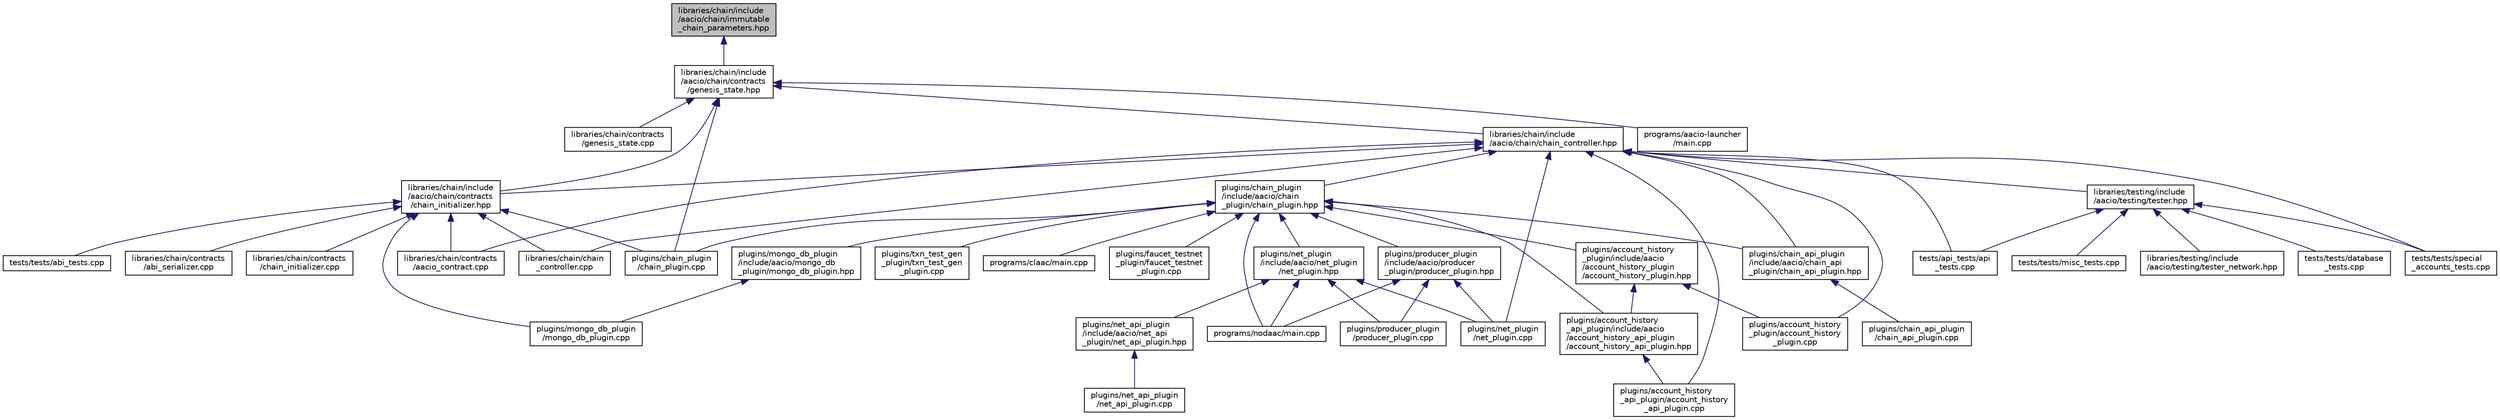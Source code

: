 digraph "libraries/chain/include/aacio/chain/immutable_chain_parameters.hpp"
{
  edge [fontname="Helvetica",fontsize="10",labelfontname="Helvetica",labelfontsize="10"];
  node [fontname="Helvetica",fontsize="10",shape=record];
  Node141 [label="libraries/chain/include\l/aacio/chain/immutable\l_chain_parameters.hpp",height=0.2,width=0.4,color="black", fillcolor="grey75", style="filled", fontcolor="black"];
  Node141 -> Node142 [dir="back",color="midnightblue",fontsize="10",style="solid"];
  Node142 [label="libraries/chain/include\l/aacio/chain/contracts\l/genesis_state.hpp",height=0.2,width=0.4,color="black", fillcolor="white", style="filled",URL="$genesis__state_8hpp.html"];
  Node142 -> Node143 [dir="back",color="midnightblue",fontsize="10",style="solid"];
  Node143 [label="libraries/chain/contracts\l/genesis_state.cpp",height=0.2,width=0.4,color="black", fillcolor="white", style="filled",URL="$genesis__state_8cpp.html"];
  Node142 -> Node144 [dir="back",color="midnightblue",fontsize="10",style="solid"];
  Node144 [label="libraries/chain/include\l/aacio/chain/chain_controller.hpp",height=0.2,width=0.4,color="black", fillcolor="white", style="filled",URL="$chain__controller_8hpp.html"];
  Node144 -> Node145 [dir="back",color="midnightblue",fontsize="10",style="solid"];
  Node145 [label="libraries/chain/chain\l_controller.cpp",height=0.2,width=0.4,color="black", fillcolor="white", style="filled",URL="$chain__controller_8cpp.html"];
  Node144 -> Node146 [dir="back",color="midnightblue",fontsize="10",style="solid"];
  Node146 [label="libraries/chain/contracts\l/aacio_contract.cpp",height=0.2,width=0.4,color="black", fillcolor="white", style="filled",URL="$aacio__contract_8cpp.html"];
  Node144 -> Node147 [dir="back",color="midnightblue",fontsize="10",style="solid"];
  Node147 [label="libraries/chain/include\l/aacio/chain/contracts\l/chain_initializer.hpp",height=0.2,width=0.4,color="black", fillcolor="white", style="filled",URL="$chain__initializer_8hpp.html"];
  Node147 -> Node145 [dir="back",color="midnightblue",fontsize="10",style="solid"];
  Node147 -> Node146 [dir="back",color="midnightblue",fontsize="10",style="solid"];
  Node147 -> Node148 [dir="back",color="midnightblue",fontsize="10",style="solid"];
  Node148 [label="libraries/chain/contracts\l/abi_serializer.cpp",height=0.2,width=0.4,color="black", fillcolor="white", style="filled",URL="$abi__serializer_8cpp.html"];
  Node147 -> Node149 [dir="back",color="midnightblue",fontsize="10",style="solid"];
  Node149 [label="libraries/chain/contracts\l/chain_initializer.cpp",height=0.2,width=0.4,color="black", fillcolor="white", style="filled",URL="$chain__initializer_8cpp.html"];
  Node147 -> Node150 [dir="back",color="midnightblue",fontsize="10",style="solid"];
  Node150 [label="plugins/chain_plugin\l/chain_plugin.cpp",height=0.2,width=0.4,color="black", fillcolor="white", style="filled",URL="$chain__plugin_8cpp.html"];
  Node147 -> Node151 [dir="back",color="midnightblue",fontsize="10",style="solid"];
  Node151 [label="plugins/mongo_db_plugin\l/mongo_db_plugin.cpp",height=0.2,width=0.4,color="black", fillcolor="white", style="filled",URL="$mongo__db__plugin_8cpp.html"];
  Node147 -> Node152 [dir="back",color="midnightblue",fontsize="10",style="solid"];
  Node152 [label="tests/tests/abi_tests.cpp",height=0.2,width=0.4,color="black", fillcolor="white", style="filled",URL="$abi__tests_8cpp.html"];
  Node144 -> Node153 [dir="back",color="midnightblue",fontsize="10",style="solid"];
  Node153 [label="libraries/testing/include\l/aacio/testing/tester.hpp",height=0.2,width=0.4,color="black", fillcolor="white", style="filled",URL="$tester_8hpp_source.html"];
  Node153 -> Node154 [dir="back",color="midnightblue",fontsize="10",style="solid"];
  Node154 [label="libraries/testing/include\l/aacio/testing/tester_network.hpp",height=0.2,width=0.4,color="black", fillcolor="white", style="filled",URL="$tester__network_8hpp_source.html"];
  Node153 -> Node155 [dir="back",color="midnightblue",fontsize="10",style="solid"];
  Node155 [label="tests/api_tests/api\l_tests.cpp",height=0.2,width=0.4,color="black", fillcolor="white", style="filled",URL="$api__tests_8cpp.html"];
  Node153 -> Node156 [dir="back",color="midnightblue",fontsize="10",style="solid"];
  Node156 [label="tests/tests/database\l_tests.cpp",height=0.2,width=0.4,color="black", fillcolor="white", style="filled",URL="$database__tests_8cpp.html"];
  Node153 -> Node157 [dir="back",color="midnightblue",fontsize="10",style="solid"];
  Node157 [label="tests/tests/misc_tests.cpp",height=0.2,width=0.4,color="black", fillcolor="white", style="filled",URL="$misc__tests_8cpp.html"];
  Node153 -> Node158 [dir="back",color="midnightblue",fontsize="10",style="solid"];
  Node158 [label="tests/tests/special\l_accounts_tests.cpp",height=0.2,width=0.4,color="black", fillcolor="white", style="filled",URL="$special__accounts__tests_8cpp.html"];
  Node144 -> Node159 [dir="back",color="midnightblue",fontsize="10",style="solid"];
  Node159 [label="plugins/account_history\l_api_plugin/account_history\l_api_plugin.cpp",height=0.2,width=0.4,color="black", fillcolor="white", style="filled",URL="$account__history__api__plugin_8cpp.html"];
  Node144 -> Node160 [dir="back",color="midnightblue",fontsize="10",style="solid"];
  Node160 [label="plugins/account_history\l_plugin/account_history\l_plugin.cpp",height=0.2,width=0.4,color="black", fillcolor="white", style="filled",URL="$account__history__plugin_8cpp.html"];
  Node144 -> Node161 [dir="back",color="midnightblue",fontsize="10",style="solid"];
  Node161 [label="plugins/chain_api_plugin\l/include/aacio/chain_api\l_plugin/chain_api_plugin.hpp",height=0.2,width=0.4,color="black", fillcolor="white", style="filled",URL="$chain__api__plugin_8hpp.html"];
  Node161 -> Node162 [dir="back",color="midnightblue",fontsize="10",style="solid"];
  Node162 [label="plugins/chain_api_plugin\l/chain_api_plugin.cpp",height=0.2,width=0.4,color="black", fillcolor="white", style="filled",URL="$chain__api__plugin_8cpp.html"];
  Node144 -> Node163 [dir="back",color="midnightblue",fontsize="10",style="solid"];
  Node163 [label="plugins/chain_plugin\l/include/aacio/chain\l_plugin/chain_plugin.hpp",height=0.2,width=0.4,color="black", fillcolor="white", style="filled",URL="$chain__plugin_8hpp.html"];
  Node163 -> Node164 [dir="back",color="midnightblue",fontsize="10",style="solid"];
  Node164 [label="plugins/account_history\l_api_plugin/include/aacio\l/account_history_api_plugin\l/account_history_api_plugin.hpp",height=0.2,width=0.4,color="black", fillcolor="white", style="filled",URL="$account__history__api__plugin_8hpp.html"];
  Node164 -> Node159 [dir="back",color="midnightblue",fontsize="10",style="solid"];
  Node163 -> Node165 [dir="back",color="midnightblue",fontsize="10",style="solid"];
  Node165 [label="plugins/account_history\l_plugin/include/aacio\l/account_history_plugin\l/account_history_plugin.hpp",height=0.2,width=0.4,color="black", fillcolor="white", style="filled",URL="$account__history__plugin_8hpp.html"];
  Node165 -> Node164 [dir="back",color="midnightblue",fontsize="10",style="solid"];
  Node165 -> Node160 [dir="back",color="midnightblue",fontsize="10",style="solid"];
  Node163 -> Node161 [dir="back",color="midnightblue",fontsize="10",style="solid"];
  Node163 -> Node150 [dir="back",color="midnightblue",fontsize="10",style="solid"];
  Node163 -> Node166 [dir="back",color="midnightblue",fontsize="10",style="solid"];
  Node166 [label="plugins/faucet_testnet\l_plugin/faucet_testnet\l_plugin.cpp",height=0.2,width=0.4,color="black", fillcolor="white", style="filled",URL="$faucet__testnet__plugin_8cpp.html"];
  Node163 -> Node167 [dir="back",color="midnightblue",fontsize="10",style="solid"];
  Node167 [label="plugins/mongo_db_plugin\l/include/aacio/mongo_db\l_plugin/mongo_db_plugin.hpp",height=0.2,width=0.4,color="black", fillcolor="white", style="filled",URL="$mongo__db__plugin_8hpp.html"];
  Node167 -> Node151 [dir="back",color="midnightblue",fontsize="10",style="solid"];
  Node163 -> Node168 [dir="back",color="midnightblue",fontsize="10",style="solid"];
  Node168 [label="plugins/net_plugin\l/include/aacio/net_plugin\l/net_plugin.hpp",height=0.2,width=0.4,color="black", fillcolor="white", style="filled",URL="$net__plugin_8hpp.html"];
  Node168 -> Node169 [dir="back",color="midnightblue",fontsize="10",style="solid"];
  Node169 [label="plugins/net_api_plugin\l/include/aacio/net_api\l_plugin/net_api_plugin.hpp",height=0.2,width=0.4,color="black", fillcolor="white", style="filled",URL="$net__api__plugin_8hpp.html"];
  Node169 -> Node170 [dir="back",color="midnightblue",fontsize="10",style="solid"];
  Node170 [label="plugins/net_api_plugin\l/net_api_plugin.cpp",height=0.2,width=0.4,color="black", fillcolor="white", style="filled",URL="$net__api__plugin_8cpp.html"];
  Node168 -> Node171 [dir="back",color="midnightblue",fontsize="10",style="solid"];
  Node171 [label="plugins/net_plugin\l/net_plugin.cpp",height=0.2,width=0.4,color="black", fillcolor="white", style="filled",URL="$net__plugin_8cpp.html"];
  Node168 -> Node172 [dir="back",color="midnightblue",fontsize="10",style="solid"];
  Node172 [label="plugins/producer_plugin\l/producer_plugin.cpp",height=0.2,width=0.4,color="black", fillcolor="white", style="filled",URL="$producer__plugin_8cpp.html"];
  Node168 -> Node173 [dir="back",color="midnightblue",fontsize="10",style="solid"];
  Node173 [label="programs/nodaac/main.cpp",height=0.2,width=0.4,color="black", fillcolor="white", style="filled",URL="$programs_2nodaac_2main_8cpp.html"];
  Node163 -> Node174 [dir="back",color="midnightblue",fontsize="10",style="solid"];
  Node174 [label="plugins/producer_plugin\l/include/aacio/producer\l_plugin/producer_plugin.hpp",height=0.2,width=0.4,color="black", fillcolor="white", style="filled",URL="$producer__plugin_8hpp.html"];
  Node174 -> Node171 [dir="back",color="midnightblue",fontsize="10",style="solid"];
  Node174 -> Node172 [dir="back",color="midnightblue",fontsize="10",style="solid"];
  Node174 -> Node173 [dir="back",color="midnightblue",fontsize="10",style="solid"];
  Node163 -> Node175 [dir="back",color="midnightblue",fontsize="10",style="solid"];
  Node175 [label="plugins/txn_test_gen\l_plugin/txn_test_gen\l_plugin.cpp",height=0.2,width=0.4,color="black", fillcolor="white", style="filled",URL="$txn__test__gen__plugin_8cpp.html"];
  Node163 -> Node176 [dir="back",color="midnightblue",fontsize="10",style="solid"];
  Node176 [label="programs/claac/main.cpp",height=0.2,width=0.4,color="black", fillcolor="white", style="filled",URL="$programs_2claac_2main_8cpp.html"];
  Node163 -> Node173 [dir="back",color="midnightblue",fontsize="10",style="solid"];
  Node144 -> Node171 [dir="back",color="midnightblue",fontsize="10",style="solid"];
  Node144 -> Node155 [dir="back",color="midnightblue",fontsize="10",style="solid"];
  Node144 -> Node158 [dir="back",color="midnightblue",fontsize="10",style="solid"];
  Node142 -> Node147 [dir="back",color="midnightblue",fontsize="10",style="solid"];
  Node142 -> Node150 [dir="back",color="midnightblue",fontsize="10",style="solid"];
  Node142 -> Node177 [dir="back",color="midnightblue",fontsize="10",style="solid"];
  Node177 [label="programs/aacio-launcher\l/main.cpp",height=0.2,width=0.4,color="black", fillcolor="white", style="filled",URL="$programs_2aacio-launcher_2main_8cpp.html",tooltip="launch testnet nodes "];
}
